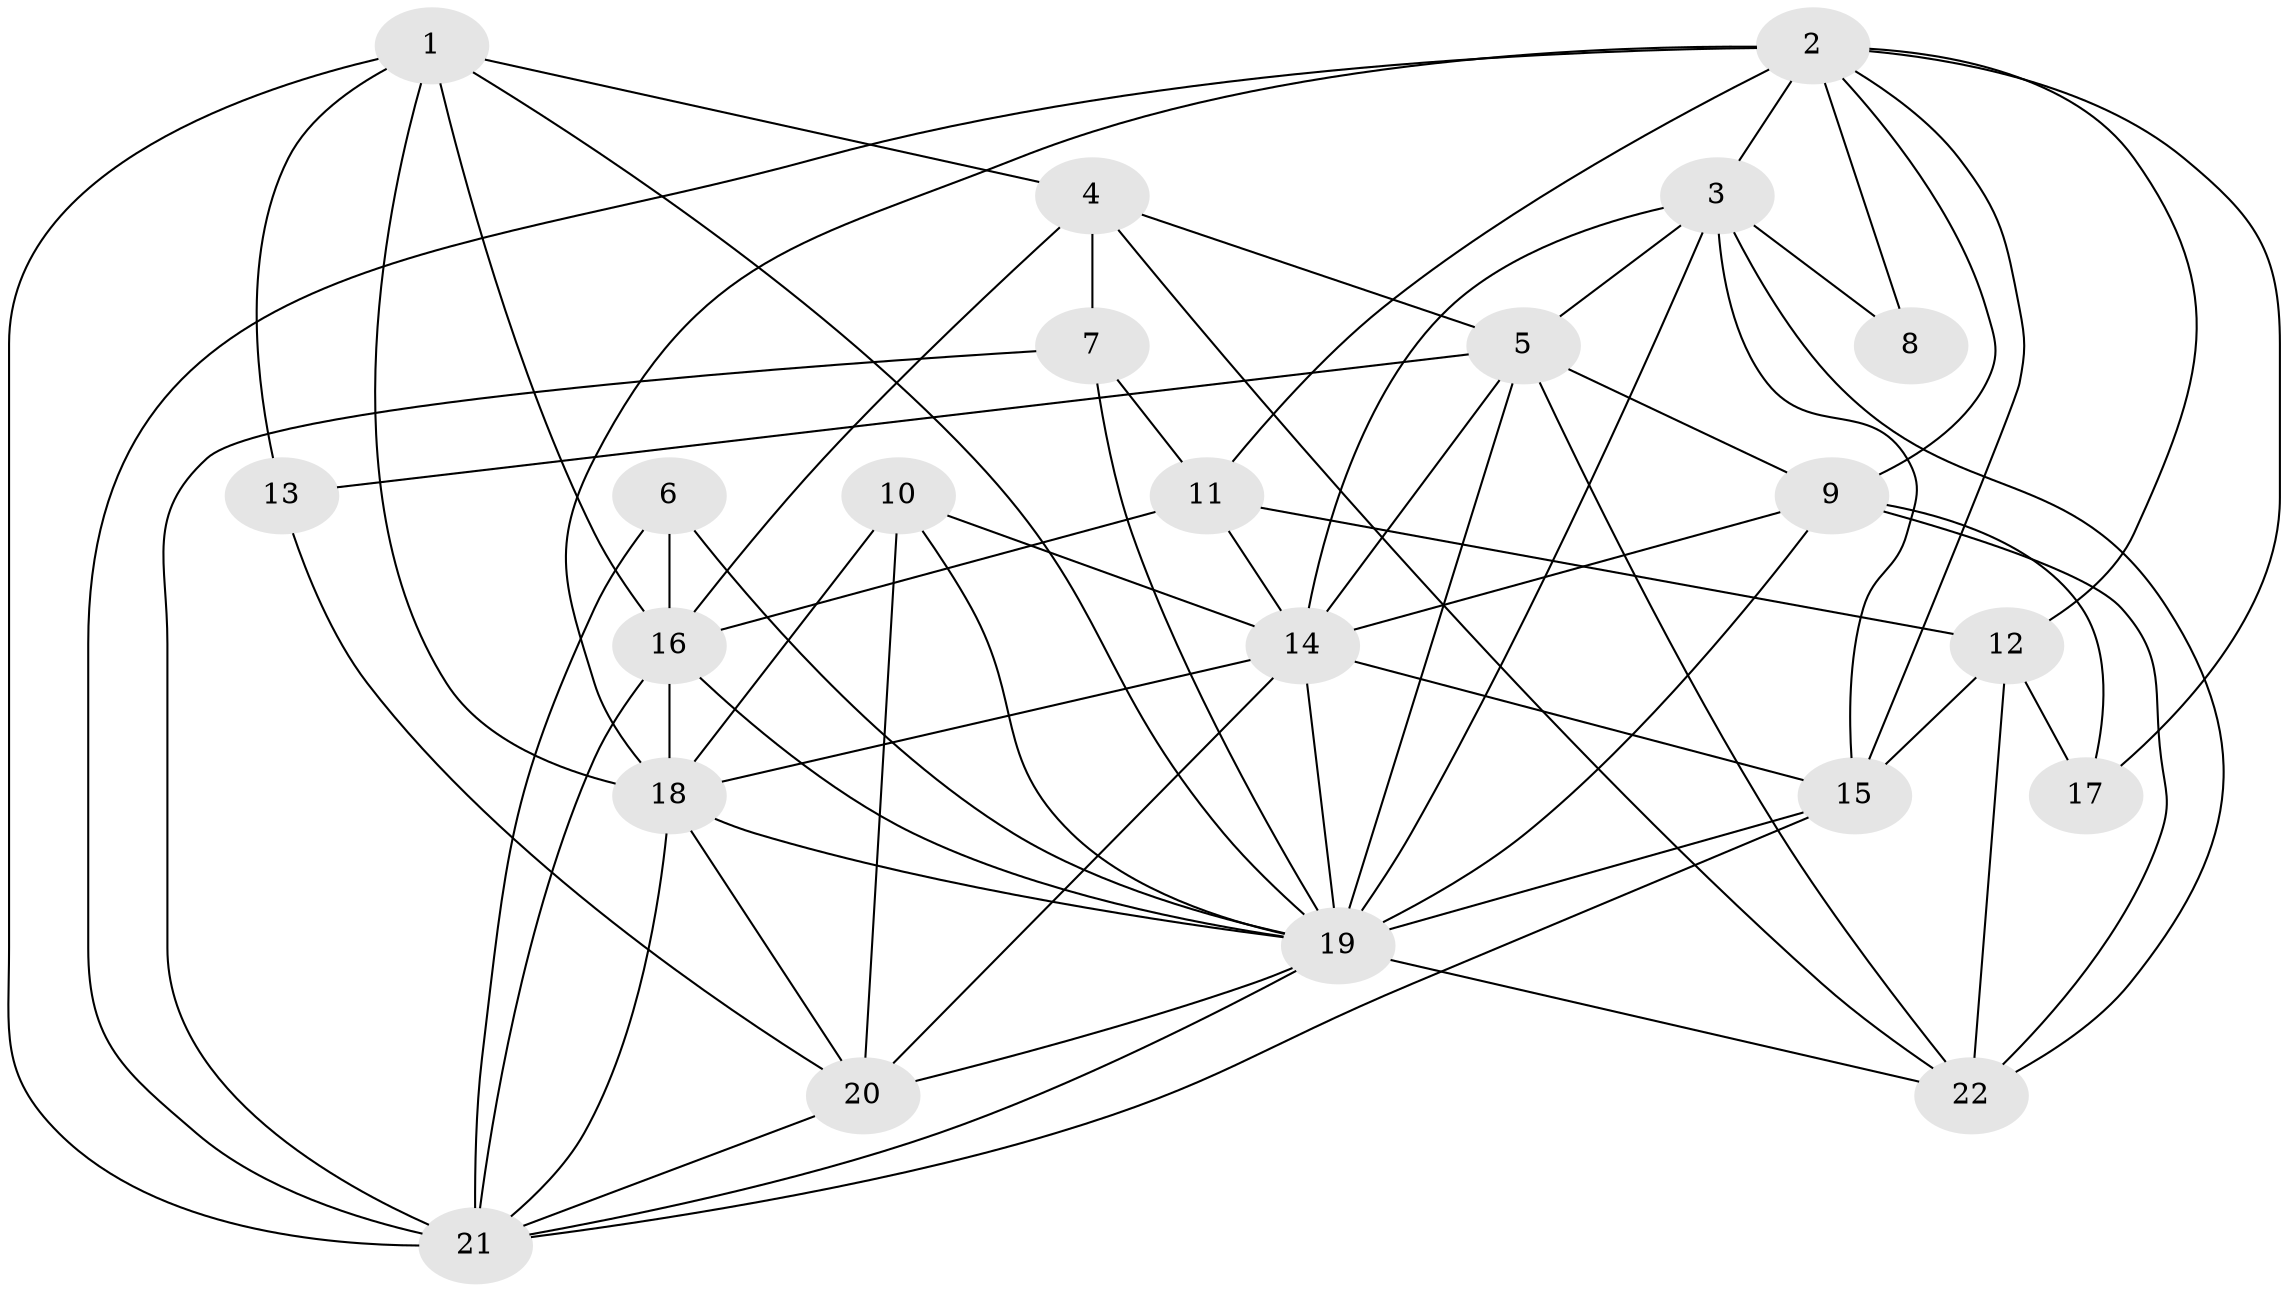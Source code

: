 // original degree distribution, {2: 0.1388888888888889, 3: 0.3055555555555556, 5: 0.16666666666666666, 4: 0.2222222222222222, 6: 0.125, 8: 0.041666666666666664}
// Generated by graph-tools (version 1.1) at 2025/37/03/04/25 23:37:13]
// undirected, 22 vertices, 67 edges
graph export_dot {
  node [color=gray90,style=filled];
  1;
  2;
  3;
  4;
  5;
  6;
  7;
  8;
  9;
  10;
  11;
  12;
  13;
  14;
  15;
  16;
  17;
  18;
  19;
  20;
  21;
  22;
  1 -- 4 [weight=1.0];
  1 -- 13 [weight=1.0];
  1 -- 16 [weight=2.0];
  1 -- 18 [weight=1.0];
  1 -- 19 [weight=1.0];
  1 -- 21 [weight=2.0];
  2 -- 3 [weight=1.0];
  2 -- 8 [weight=1.0];
  2 -- 9 [weight=1.0];
  2 -- 11 [weight=1.0];
  2 -- 12 [weight=1.0];
  2 -- 15 [weight=1.0];
  2 -- 17 [weight=1.0];
  2 -- 18 [weight=2.0];
  2 -- 21 [weight=1.0];
  3 -- 5 [weight=2.0];
  3 -- 8 [weight=2.0];
  3 -- 14 [weight=1.0];
  3 -- 15 [weight=2.0];
  3 -- 19 [weight=1.0];
  3 -- 22 [weight=1.0];
  4 -- 5 [weight=1.0];
  4 -- 7 [weight=2.0];
  4 -- 16 [weight=1.0];
  4 -- 22 [weight=2.0];
  5 -- 9 [weight=1.0];
  5 -- 13 [weight=1.0];
  5 -- 14 [weight=3.0];
  5 -- 19 [weight=1.0];
  5 -- 22 [weight=1.0];
  6 -- 16 [weight=2.0];
  6 -- 19 [weight=1.0];
  6 -- 21 [weight=2.0];
  7 -- 11 [weight=1.0];
  7 -- 19 [weight=1.0];
  7 -- 21 [weight=1.0];
  9 -- 14 [weight=1.0];
  9 -- 17 [weight=1.0];
  9 -- 19 [weight=1.0];
  9 -- 22 [weight=1.0];
  10 -- 14 [weight=1.0];
  10 -- 18 [weight=1.0];
  10 -- 19 [weight=1.0];
  10 -- 20 [weight=2.0];
  11 -- 12 [weight=2.0];
  11 -- 14 [weight=1.0];
  11 -- 16 [weight=1.0];
  12 -- 15 [weight=4.0];
  12 -- 17 [weight=1.0];
  12 -- 22 [weight=4.0];
  13 -- 20 [weight=1.0];
  14 -- 15 [weight=1.0];
  14 -- 18 [weight=1.0];
  14 -- 19 [weight=1.0];
  14 -- 20 [weight=1.0];
  15 -- 19 [weight=1.0];
  15 -- 21 [weight=1.0];
  16 -- 18 [weight=1.0];
  16 -- 19 [weight=1.0];
  16 -- 21 [weight=2.0];
  18 -- 19 [weight=1.0];
  18 -- 20 [weight=1.0];
  18 -- 21 [weight=1.0];
  19 -- 20 [weight=1.0];
  19 -- 21 [weight=1.0];
  19 -- 22 [weight=1.0];
  20 -- 21 [weight=1.0];
}
